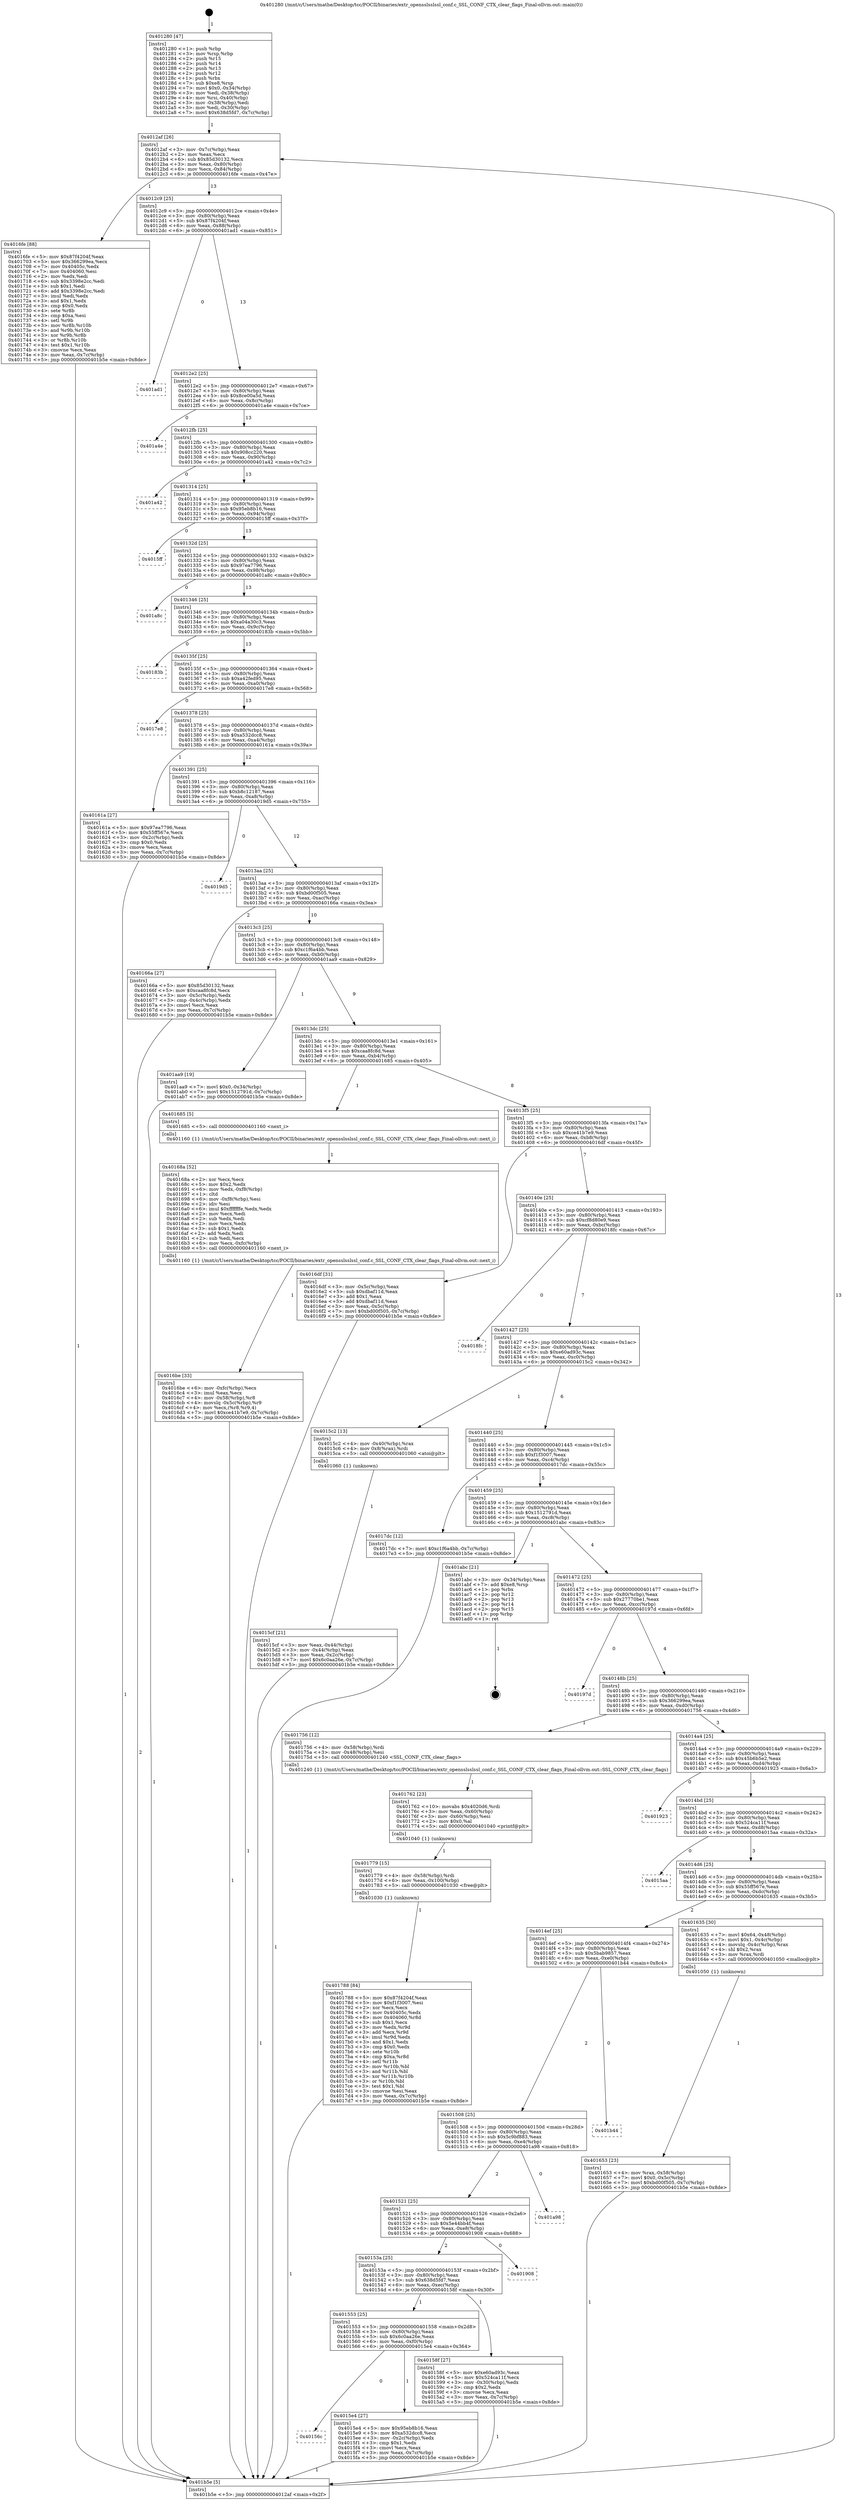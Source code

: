 digraph "0x401280" {
  label = "0x401280 (/mnt/c/Users/mathe/Desktop/tcc/POCII/binaries/extr_opensslsslssl_conf.c_SSL_CONF_CTX_clear_flags_Final-ollvm.out::main(0))"
  labelloc = "t"
  node[shape=record]

  Entry [label="",width=0.3,height=0.3,shape=circle,fillcolor=black,style=filled]
  "0x4012af" [label="{
     0x4012af [26]\l
     | [instrs]\l
     &nbsp;&nbsp;0x4012af \<+3\>: mov -0x7c(%rbp),%eax\l
     &nbsp;&nbsp;0x4012b2 \<+2\>: mov %eax,%ecx\l
     &nbsp;&nbsp;0x4012b4 \<+6\>: sub $0x85d30132,%ecx\l
     &nbsp;&nbsp;0x4012ba \<+3\>: mov %eax,-0x80(%rbp)\l
     &nbsp;&nbsp;0x4012bd \<+6\>: mov %ecx,-0x84(%rbp)\l
     &nbsp;&nbsp;0x4012c3 \<+6\>: je 00000000004016fe \<main+0x47e\>\l
  }"]
  "0x4016fe" [label="{
     0x4016fe [88]\l
     | [instrs]\l
     &nbsp;&nbsp;0x4016fe \<+5\>: mov $0x87f4204f,%eax\l
     &nbsp;&nbsp;0x401703 \<+5\>: mov $0x366299ea,%ecx\l
     &nbsp;&nbsp;0x401708 \<+7\>: mov 0x40405c,%edx\l
     &nbsp;&nbsp;0x40170f \<+7\>: mov 0x404060,%esi\l
     &nbsp;&nbsp;0x401716 \<+2\>: mov %edx,%edi\l
     &nbsp;&nbsp;0x401718 \<+6\>: sub $0x3398e2cc,%edi\l
     &nbsp;&nbsp;0x40171e \<+3\>: sub $0x1,%edi\l
     &nbsp;&nbsp;0x401721 \<+6\>: add $0x3398e2cc,%edi\l
     &nbsp;&nbsp;0x401727 \<+3\>: imul %edi,%edx\l
     &nbsp;&nbsp;0x40172a \<+3\>: and $0x1,%edx\l
     &nbsp;&nbsp;0x40172d \<+3\>: cmp $0x0,%edx\l
     &nbsp;&nbsp;0x401730 \<+4\>: sete %r8b\l
     &nbsp;&nbsp;0x401734 \<+3\>: cmp $0xa,%esi\l
     &nbsp;&nbsp;0x401737 \<+4\>: setl %r9b\l
     &nbsp;&nbsp;0x40173b \<+3\>: mov %r8b,%r10b\l
     &nbsp;&nbsp;0x40173e \<+3\>: and %r9b,%r10b\l
     &nbsp;&nbsp;0x401741 \<+3\>: xor %r9b,%r8b\l
     &nbsp;&nbsp;0x401744 \<+3\>: or %r8b,%r10b\l
     &nbsp;&nbsp;0x401747 \<+4\>: test $0x1,%r10b\l
     &nbsp;&nbsp;0x40174b \<+3\>: cmovne %ecx,%eax\l
     &nbsp;&nbsp;0x40174e \<+3\>: mov %eax,-0x7c(%rbp)\l
     &nbsp;&nbsp;0x401751 \<+5\>: jmp 0000000000401b5e \<main+0x8de\>\l
  }"]
  "0x4012c9" [label="{
     0x4012c9 [25]\l
     | [instrs]\l
     &nbsp;&nbsp;0x4012c9 \<+5\>: jmp 00000000004012ce \<main+0x4e\>\l
     &nbsp;&nbsp;0x4012ce \<+3\>: mov -0x80(%rbp),%eax\l
     &nbsp;&nbsp;0x4012d1 \<+5\>: sub $0x87f4204f,%eax\l
     &nbsp;&nbsp;0x4012d6 \<+6\>: mov %eax,-0x88(%rbp)\l
     &nbsp;&nbsp;0x4012dc \<+6\>: je 0000000000401ad1 \<main+0x851\>\l
  }"]
  Exit [label="",width=0.3,height=0.3,shape=circle,fillcolor=black,style=filled,peripheries=2]
  "0x401ad1" [label="{
     0x401ad1\l
  }", style=dashed]
  "0x4012e2" [label="{
     0x4012e2 [25]\l
     | [instrs]\l
     &nbsp;&nbsp;0x4012e2 \<+5\>: jmp 00000000004012e7 \<main+0x67\>\l
     &nbsp;&nbsp;0x4012e7 \<+3\>: mov -0x80(%rbp),%eax\l
     &nbsp;&nbsp;0x4012ea \<+5\>: sub $0x8ce00a5d,%eax\l
     &nbsp;&nbsp;0x4012ef \<+6\>: mov %eax,-0x8c(%rbp)\l
     &nbsp;&nbsp;0x4012f5 \<+6\>: je 0000000000401a4e \<main+0x7ce\>\l
  }"]
  "0x401788" [label="{
     0x401788 [84]\l
     | [instrs]\l
     &nbsp;&nbsp;0x401788 \<+5\>: mov $0x87f4204f,%eax\l
     &nbsp;&nbsp;0x40178d \<+5\>: mov $0xf1f3007,%esi\l
     &nbsp;&nbsp;0x401792 \<+2\>: xor %ecx,%ecx\l
     &nbsp;&nbsp;0x401794 \<+7\>: mov 0x40405c,%edx\l
     &nbsp;&nbsp;0x40179b \<+8\>: mov 0x404060,%r8d\l
     &nbsp;&nbsp;0x4017a3 \<+3\>: sub $0x1,%ecx\l
     &nbsp;&nbsp;0x4017a6 \<+3\>: mov %edx,%r9d\l
     &nbsp;&nbsp;0x4017a9 \<+3\>: add %ecx,%r9d\l
     &nbsp;&nbsp;0x4017ac \<+4\>: imul %r9d,%edx\l
     &nbsp;&nbsp;0x4017b0 \<+3\>: and $0x1,%edx\l
     &nbsp;&nbsp;0x4017b3 \<+3\>: cmp $0x0,%edx\l
     &nbsp;&nbsp;0x4017b6 \<+4\>: sete %r10b\l
     &nbsp;&nbsp;0x4017ba \<+4\>: cmp $0xa,%r8d\l
     &nbsp;&nbsp;0x4017be \<+4\>: setl %r11b\l
     &nbsp;&nbsp;0x4017c2 \<+3\>: mov %r10b,%bl\l
     &nbsp;&nbsp;0x4017c5 \<+3\>: and %r11b,%bl\l
     &nbsp;&nbsp;0x4017c8 \<+3\>: xor %r11b,%r10b\l
     &nbsp;&nbsp;0x4017cb \<+3\>: or %r10b,%bl\l
     &nbsp;&nbsp;0x4017ce \<+3\>: test $0x1,%bl\l
     &nbsp;&nbsp;0x4017d1 \<+3\>: cmovne %esi,%eax\l
     &nbsp;&nbsp;0x4017d4 \<+3\>: mov %eax,-0x7c(%rbp)\l
     &nbsp;&nbsp;0x4017d7 \<+5\>: jmp 0000000000401b5e \<main+0x8de\>\l
  }"]
  "0x401a4e" [label="{
     0x401a4e\l
  }", style=dashed]
  "0x4012fb" [label="{
     0x4012fb [25]\l
     | [instrs]\l
     &nbsp;&nbsp;0x4012fb \<+5\>: jmp 0000000000401300 \<main+0x80\>\l
     &nbsp;&nbsp;0x401300 \<+3\>: mov -0x80(%rbp),%eax\l
     &nbsp;&nbsp;0x401303 \<+5\>: sub $0x908cc220,%eax\l
     &nbsp;&nbsp;0x401308 \<+6\>: mov %eax,-0x90(%rbp)\l
     &nbsp;&nbsp;0x40130e \<+6\>: je 0000000000401a42 \<main+0x7c2\>\l
  }"]
  "0x401779" [label="{
     0x401779 [15]\l
     | [instrs]\l
     &nbsp;&nbsp;0x401779 \<+4\>: mov -0x58(%rbp),%rdi\l
     &nbsp;&nbsp;0x40177d \<+6\>: mov %eax,-0x100(%rbp)\l
     &nbsp;&nbsp;0x401783 \<+5\>: call 0000000000401030 \<free@plt\>\l
     | [calls]\l
     &nbsp;&nbsp;0x401030 \{1\} (unknown)\l
  }"]
  "0x401a42" [label="{
     0x401a42\l
  }", style=dashed]
  "0x401314" [label="{
     0x401314 [25]\l
     | [instrs]\l
     &nbsp;&nbsp;0x401314 \<+5\>: jmp 0000000000401319 \<main+0x99\>\l
     &nbsp;&nbsp;0x401319 \<+3\>: mov -0x80(%rbp),%eax\l
     &nbsp;&nbsp;0x40131c \<+5\>: sub $0x95eb8b16,%eax\l
     &nbsp;&nbsp;0x401321 \<+6\>: mov %eax,-0x94(%rbp)\l
     &nbsp;&nbsp;0x401327 \<+6\>: je 00000000004015ff \<main+0x37f\>\l
  }"]
  "0x401762" [label="{
     0x401762 [23]\l
     | [instrs]\l
     &nbsp;&nbsp;0x401762 \<+10\>: movabs $0x4020d6,%rdi\l
     &nbsp;&nbsp;0x40176c \<+3\>: mov %eax,-0x60(%rbp)\l
     &nbsp;&nbsp;0x40176f \<+3\>: mov -0x60(%rbp),%esi\l
     &nbsp;&nbsp;0x401772 \<+2\>: mov $0x0,%al\l
     &nbsp;&nbsp;0x401774 \<+5\>: call 0000000000401040 \<printf@plt\>\l
     | [calls]\l
     &nbsp;&nbsp;0x401040 \{1\} (unknown)\l
  }"]
  "0x4015ff" [label="{
     0x4015ff\l
  }", style=dashed]
  "0x40132d" [label="{
     0x40132d [25]\l
     | [instrs]\l
     &nbsp;&nbsp;0x40132d \<+5\>: jmp 0000000000401332 \<main+0xb2\>\l
     &nbsp;&nbsp;0x401332 \<+3\>: mov -0x80(%rbp),%eax\l
     &nbsp;&nbsp;0x401335 \<+5\>: sub $0x97ea7796,%eax\l
     &nbsp;&nbsp;0x40133a \<+6\>: mov %eax,-0x98(%rbp)\l
     &nbsp;&nbsp;0x401340 \<+6\>: je 0000000000401a8c \<main+0x80c\>\l
  }"]
  "0x4016be" [label="{
     0x4016be [33]\l
     | [instrs]\l
     &nbsp;&nbsp;0x4016be \<+6\>: mov -0xfc(%rbp),%ecx\l
     &nbsp;&nbsp;0x4016c4 \<+3\>: imul %eax,%ecx\l
     &nbsp;&nbsp;0x4016c7 \<+4\>: mov -0x58(%rbp),%r8\l
     &nbsp;&nbsp;0x4016cb \<+4\>: movslq -0x5c(%rbp),%r9\l
     &nbsp;&nbsp;0x4016cf \<+4\>: mov %ecx,(%r8,%r9,4)\l
     &nbsp;&nbsp;0x4016d3 \<+7\>: movl $0xce41b7e9,-0x7c(%rbp)\l
     &nbsp;&nbsp;0x4016da \<+5\>: jmp 0000000000401b5e \<main+0x8de\>\l
  }"]
  "0x401a8c" [label="{
     0x401a8c\l
  }", style=dashed]
  "0x401346" [label="{
     0x401346 [25]\l
     | [instrs]\l
     &nbsp;&nbsp;0x401346 \<+5\>: jmp 000000000040134b \<main+0xcb\>\l
     &nbsp;&nbsp;0x40134b \<+3\>: mov -0x80(%rbp),%eax\l
     &nbsp;&nbsp;0x40134e \<+5\>: sub $0xa04a30c3,%eax\l
     &nbsp;&nbsp;0x401353 \<+6\>: mov %eax,-0x9c(%rbp)\l
     &nbsp;&nbsp;0x401359 \<+6\>: je 000000000040183b \<main+0x5bb\>\l
  }"]
  "0x40168a" [label="{
     0x40168a [52]\l
     | [instrs]\l
     &nbsp;&nbsp;0x40168a \<+2\>: xor %ecx,%ecx\l
     &nbsp;&nbsp;0x40168c \<+5\>: mov $0x2,%edx\l
     &nbsp;&nbsp;0x401691 \<+6\>: mov %edx,-0xf8(%rbp)\l
     &nbsp;&nbsp;0x401697 \<+1\>: cltd\l
     &nbsp;&nbsp;0x401698 \<+6\>: mov -0xf8(%rbp),%esi\l
     &nbsp;&nbsp;0x40169e \<+2\>: idiv %esi\l
     &nbsp;&nbsp;0x4016a0 \<+6\>: imul $0xfffffffe,%edx,%edx\l
     &nbsp;&nbsp;0x4016a6 \<+2\>: mov %ecx,%edi\l
     &nbsp;&nbsp;0x4016a8 \<+2\>: sub %edx,%edi\l
     &nbsp;&nbsp;0x4016aa \<+2\>: mov %ecx,%edx\l
     &nbsp;&nbsp;0x4016ac \<+3\>: sub $0x1,%edx\l
     &nbsp;&nbsp;0x4016af \<+2\>: add %edx,%edi\l
     &nbsp;&nbsp;0x4016b1 \<+2\>: sub %edi,%ecx\l
     &nbsp;&nbsp;0x4016b3 \<+6\>: mov %ecx,-0xfc(%rbp)\l
     &nbsp;&nbsp;0x4016b9 \<+5\>: call 0000000000401160 \<next_i\>\l
     | [calls]\l
     &nbsp;&nbsp;0x401160 \{1\} (/mnt/c/Users/mathe/Desktop/tcc/POCII/binaries/extr_opensslsslssl_conf.c_SSL_CONF_CTX_clear_flags_Final-ollvm.out::next_i)\l
  }"]
  "0x40183b" [label="{
     0x40183b\l
  }", style=dashed]
  "0x40135f" [label="{
     0x40135f [25]\l
     | [instrs]\l
     &nbsp;&nbsp;0x40135f \<+5\>: jmp 0000000000401364 \<main+0xe4\>\l
     &nbsp;&nbsp;0x401364 \<+3\>: mov -0x80(%rbp),%eax\l
     &nbsp;&nbsp;0x401367 \<+5\>: sub $0xa42fed95,%eax\l
     &nbsp;&nbsp;0x40136c \<+6\>: mov %eax,-0xa0(%rbp)\l
     &nbsp;&nbsp;0x401372 \<+6\>: je 00000000004017e8 \<main+0x568\>\l
  }"]
  "0x401653" [label="{
     0x401653 [23]\l
     | [instrs]\l
     &nbsp;&nbsp;0x401653 \<+4\>: mov %rax,-0x58(%rbp)\l
     &nbsp;&nbsp;0x401657 \<+7\>: movl $0x0,-0x5c(%rbp)\l
     &nbsp;&nbsp;0x40165e \<+7\>: movl $0xbd00f505,-0x7c(%rbp)\l
     &nbsp;&nbsp;0x401665 \<+5\>: jmp 0000000000401b5e \<main+0x8de\>\l
  }"]
  "0x4017e8" [label="{
     0x4017e8\l
  }", style=dashed]
  "0x401378" [label="{
     0x401378 [25]\l
     | [instrs]\l
     &nbsp;&nbsp;0x401378 \<+5\>: jmp 000000000040137d \<main+0xfd\>\l
     &nbsp;&nbsp;0x40137d \<+3\>: mov -0x80(%rbp),%eax\l
     &nbsp;&nbsp;0x401380 \<+5\>: sub $0xa532dcc8,%eax\l
     &nbsp;&nbsp;0x401385 \<+6\>: mov %eax,-0xa4(%rbp)\l
     &nbsp;&nbsp;0x40138b \<+6\>: je 000000000040161a \<main+0x39a\>\l
  }"]
  "0x40156c" [label="{
     0x40156c\l
  }", style=dashed]
  "0x40161a" [label="{
     0x40161a [27]\l
     | [instrs]\l
     &nbsp;&nbsp;0x40161a \<+5\>: mov $0x97ea7796,%eax\l
     &nbsp;&nbsp;0x40161f \<+5\>: mov $0x55ff567e,%ecx\l
     &nbsp;&nbsp;0x401624 \<+3\>: mov -0x2c(%rbp),%edx\l
     &nbsp;&nbsp;0x401627 \<+3\>: cmp $0x0,%edx\l
     &nbsp;&nbsp;0x40162a \<+3\>: cmove %ecx,%eax\l
     &nbsp;&nbsp;0x40162d \<+3\>: mov %eax,-0x7c(%rbp)\l
     &nbsp;&nbsp;0x401630 \<+5\>: jmp 0000000000401b5e \<main+0x8de\>\l
  }"]
  "0x401391" [label="{
     0x401391 [25]\l
     | [instrs]\l
     &nbsp;&nbsp;0x401391 \<+5\>: jmp 0000000000401396 \<main+0x116\>\l
     &nbsp;&nbsp;0x401396 \<+3\>: mov -0x80(%rbp),%eax\l
     &nbsp;&nbsp;0x401399 \<+5\>: sub $0xb8c12187,%eax\l
     &nbsp;&nbsp;0x40139e \<+6\>: mov %eax,-0xa8(%rbp)\l
     &nbsp;&nbsp;0x4013a4 \<+6\>: je 00000000004019d5 \<main+0x755\>\l
  }"]
  "0x4015e4" [label="{
     0x4015e4 [27]\l
     | [instrs]\l
     &nbsp;&nbsp;0x4015e4 \<+5\>: mov $0x95eb8b16,%eax\l
     &nbsp;&nbsp;0x4015e9 \<+5\>: mov $0xa532dcc8,%ecx\l
     &nbsp;&nbsp;0x4015ee \<+3\>: mov -0x2c(%rbp),%edx\l
     &nbsp;&nbsp;0x4015f1 \<+3\>: cmp $0x1,%edx\l
     &nbsp;&nbsp;0x4015f4 \<+3\>: cmovl %ecx,%eax\l
     &nbsp;&nbsp;0x4015f7 \<+3\>: mov %eax,-0x7c(%rbp)\l
     &nbsp;&nbsp;0x4015fa \<+5\>: jmp 0000000000401b5e \<main+0x8de\>\l
  }"]
  "0x4019d5" [label="{
     0x4019d5\l
  }", style=dashed]
  "0x4013aa" [label="{
     0x4013aa [25]\l
     | [instrs]\l
     &nbsp;&nbsp;0x4013aa \<+5\>: jmp 00000000004013af \<main+0x12f\>\l
     &nbsp;&nbsp;0x4013af \<+3\>: mov -0x80(%rbp),%eax\l
     &nbsp;&nbsp;0x4013b2 \<+5\>: sub $0xbd00f505,%eax\l
     &nbsp;&nbsp;0x4013b7 \<+6\>: mov %eax,-0xac(%rbp)\l
     &nbsp;&nbsp;0x4013bd \<+6\>: je 000000000040166a \<main+0x3ea\>\l
  }"]
  "0x4015cf" [label="{
     0x4015cf [21]\l
     | [instrs]\l
     &nbsp;&nbsp;0x4015cf \<+3\>: mov %eax,-0x44(%rbp)\l
     &nbsp;&nbsp;0x4015d2 \<+3\>: mov -0x44(%rbp),%eax\l
     &nbsp;&nbsp;0x4015d5 \<+3\>: mov %eax,-0x2c(%rbp)\l
     &nbsp;&nbsp;0x4015d8 \<+7\>: movl $0x6c0aa26e,-0x7c(%rbp)\l
     &nbsp;&nbsp;0x4015df \<+5\>: jmp 0000000000401b5e \<main+0x8de\>\l
  }"]
  "0x40166a" [label="{
     0x40166a [27]\l
     | [instrs]\l
     &nbsp;&nbsp;0x40166a \<+5\>: mov $0x85d30132,%eax\l
     &nbsp;&nbsp;0x40166f \<+5\>: mov $0xcaa8fc8d,%ecx\l
     &nbsp;&nbsp;0x401674 \<+3\>: mov -0x5c(%rbp),%edx\l
     &nbsp;&nbsp;0x401677 \<+3\>: cmp -0x4c(%rbp),%edx\l
     &nbsp;&nbsp;0x40167a \<+3\>: cmovl %ecx,%eax\l
     &nbsp;&nbsp;0x40167d \<+3\>: mov %eax,-0x7c(%rbp)\l
     &nbsp;&nbsp;0x401680 \<+5\>: jmp 0000000000401b5e \<main+0x8de\>\l
  }"]
  "0x4013c3" [label="{
     0x4013c3 [25]\l
     | [instrs]\l
     &nbsp;&nbsp;0x4013c3 \<+5\>: jmp 00000000004013c8 \<main+0x148\>\l
     &nbsp;&nbsp;0x4013c8 \<+3\>: mov -0x80(%rbp),%eax\l
     &nbsp;&nbsp;0x4013cb \<+5\>: sub $0xc1f6a4bb,%eax\l
     &nbsp;&nbsp;0x4013d0 \<+6\>: mov %eax,-0xb0(%rbp)\l
     &nbsp;&nbsp;0x4013d6 \<+6\>: je 0000000000401aa9 \<main+0x829\>\l
  }"]
  "0x401280" [label="{
     0x401280 [47]\l
     | [instrs]\l
     &nbsp;&nbsp;0x401280 \<+1\>: push %rbp\l
     &nbsp;&nbsp;0x401281 \<+3\>: mov %rsp,%rbp\l
     &nbsp;&nbsp;0x401284 \<+2\>: push %r15\l
     &nbsp;&nbsp;0x401286 \<+2\>: push %r14\l
     &nbsp;&nbsp;0x401288 \<+2\>: push %r13\l
     &nbsp;&nbsp;0x40128a \<+2\>: push %r12\l
     &nbsp;&nbsp;0x40128c \<+1\>: push %rbx\l
     &nbsp;&nbsp;0x40128d \<+7\>: sub $0xe8,%rsp\l
     &nbsp;&nbsp;0x401294 \<+7\>: movl $0x0,-0x34(%rbp)\l
     &nbsp;&nbsp;0x40129b \<+3\>: mov %edi,-0x38(%rbp)\l
     &nbsp;&nbsp;0x40129e \<+4\>: mov %rsi,-0x40(%rbp)\l
     &nbsp;&nbsp;0x4012a2 \<+3\>: mov -0x38(%rbp),%edi\l
     &nbsp;&nbsp;0x4012a5 \<+3\>: mov %edi,-0x30(%rbp)\l
     &nbsp;&nbsp;0x4012a8 \<+7\>: movl $0x638d5fd7,-0x7c(%rbp)\l
  }"]
  "0x401aa9" [label="{
     0x401aa9 [19]\l
     | [instrs]\l
     &nbsp;&nbsp;0x401aa9 \<+7\>: movl $0x0,-0x34(%rbp)\l
     &nbsp;&nbsp;0x401ab0 \<+7\>: movl $0x1512791d,-0x7c(%rbp)\l
     &nbsp;&nbsp;0x401ab7 \<+5\>: jmp 0000000000401b5e \<main+0x8de\>\l
  }"]
  "0x4013dc" [label="{
     0x4013dc [25]\l
     | [instrs]\l
     &nbsp;&nbsp;0x4013dc \<+5\>: jmp 00000000004013e1 \<main+0x161\>\l
     &nbsp;&nbsp;0x4013e1 \<+3\>: mov -0x80(%rbp),%eax\l
     &nbsp;&nbsp;0x4013e4 \<+5\>: sub $0xcaa8fc8d,%eax\l
     &nbsp;&nbsp;0x4013e9 \<+6\>: mov %eax,-0xb4(%rbp)\l
     &nbsp;&nbsp;0x4013ef \<+6\>: je 0000000000401685 \<main+0x405\>\l
  }"]
  "0x401b5e" [label="{
     0x401b5e [5]\l
     | [instrs]\l
     &nbsp;&nbsp;0x401b5e \<+5\>: jmp 00000000004012af \<main+0x2f\>\l
  }"]
  "0x401685" [label="{
     0x401685 [5]\l
     | [instrs]\l
     &nbsp;&nbsp;0x401685 \<+5\>: call 0000000000401160 \<next_i\>\l
     | [calls]\l
     &nbsp;&nbsp;0x401160 \{1\} (/mnt/c/Users/mathe/Desktop/tcc/POCII/binaries/extr_opensslsslssl_conf.c_SSL_CONF_CTX_clear_flags_Final-ollvm.out::next_i)\l
  }"]
  "0x4013f5" [label="{
     0x4013f5 [25]\l
     | [instrs]\l
     &nbsp;&nbsp;0x4013f5 \<+5\>: jmp 00000000004013fa \<main+0x17a\>\l
     &nbsp;&nbsp;0x4013fa \<+3\>: mov -0x80(%rbp),%eax\l
     &nbsp;&nbsp;0x4013fd \<+5\>: sub $0xce41b7e9,%eax\l
     &nbsp;&nbsp;0x401402 \<+6\>: mov %eax,-0xb8(%rbp)\l
     &nbsp;&nbsp;0x401408 \<+6\>: je 00000000004016df \<main+0x45f\>\l
  }"]
  "0x401553" [label="{
     0x401553 [25]\l
     | [instrs]\l
     &nbsp;&nbsp;0x401553 \<+5\>: jmp 0000000000401558 \<main+0x2d8\>\l
     &nbsp;&nbsp;0x401558 \<+3\>: mov -0x80(%rbp),%eax\l
     &nbsp;&nbsp;0x40155b \<+5\>: sub $0x6c0aa26e,%eax\l
     &nbsp;&nbsp;0x401560 \<+6\>: mov %eax,-0xf0(%rbp)\l
     &nbsp;&nbsp;0x401566 \<+6\>: je 00000000004015e4 \<main+0x364\>\l
  }"]
  "0x4016df" [label="{
     0x4016df [31]\l
     | [instrs]\l
     &nbsp;&nbsp;0x4016df \<+3\>: mov -0x5c(%rbp),%eax\l
     &nbsp;&nbsp;0x4016e2 \<+5\>: sub $0xdbaf11d,%eax\l
     &nbsp;&nbsp;0x4016e7 \<+3\>: add $0x1,%eax\l
     &nbsp;&nbsp;0x4016ea \<+5\>: add $0xdbaf11d,%eax\l
     &nbsp;&nbsp;0x4016ef \<+3\>: mov %eax,-0x5c(%rbp)\l
     &nbsp;&nbsp;0x4016f2 \<+7\>: movl $0xbd00f505,-0x7c(%rbp)\l
     &nbsp;&nbsp;0x4016f9 \<+5\>: jmp 0000000000401b5e \<main+0x8de\>\l
  }"]
  "0x40140e" [label="{
     0x40140e [25]\l
     | [instrs]\l
     &nbsp;&nbsp;0x40140e \<+5\>: jmp 0000000000401413 \<main+0x193\>\l
     &nbsp;&nbsp;0x401413 \<+3\>: mov -0x80(%rbp),%eax\l
     &nbsp;&nbsp;0x401416 \<+5\>: sub $0xcf8d80e9,%eax\l
     &nbsp;&nbsp;0x40141b \<+6\>: mov %eax,-0xbc(%rbp)\l
     &nbsp;&nbsp;0x401421 \<+6\>: je 00000000004018fc \<main+0x67c\>\l
  }"]
  "0x40158f" [label="{
     0x40158f [27]\l
     | [instrs]\l
     &nbsp;&nbsp;0x40158f \<+5\>: mov $0xe60ad93c,%eax\l
     &nbsp;&nbsp;0x401594 \<+5\>: mov $0x524ca11f,%ecx\l
     &nbsp;&nbsp;0x401599 \<+3\>: mov -0x30(%rbp),%edx\l
     &nbsp;&nbsp;0x40159c \<+3\>: cmp $0x2,%edx\l
     &nbsp;&nbsp;0x40159f \<+3\>: cmovne %ecx,%eax\l
     &nbsp;&nbsp;0x4015a2 \<+3\>: mov %eax,-0x7c(%rbp)\l
     &nbsp;&nbsp;0x4015a5 \<+5\>: jmp 0000000000401b5e \<main+0x8de\>\l
  }"]
  "0x4018fc" [label="{
     0x4018fc\l
  }", style=dashed]
  "0x401427" [label="{
     0x401427 [25]\l
     | [instrs]\l
     &nbsp;&nbsp;0x401427 \<+5\>: jmp 000000000040142c \<main+0x1ac\>\l
     &nbsp;&nbsp;0x40142c \<+3\>: mov -0x80(%rbp),%eax\l
     &nbsp;&nbsp;0x40142f \<+5\>: sub $0xe60ad93c,%eax\l
     &nbsp;&nbsp;0x401434 \<+6\>: mov %eax,-0xc0(%rbp)\l
     &nbsp;&nbsp;0x40143a \<+6\>: je 00000000004015c2 \<main+0x342\>\l
  }"]
  "0x40153a" [label="{
     0x40153a [25]\l
     | [instrs]\l
     &nbsp;&nbsp;0x40153a \<+5\>: jmp 000000000040153f \<main+0x2bf\>\l
     &nbsp;&nbsp;0x40153f \<+3\>: mov -0x80(%rbp),%eax\l
     &nbsp;&nbsp;0x401542 \<+5\>: sub $0x638d5fd7,%eax\l
     &nbsp;&nbsp;0x401547 \<+6\>: mov %eax,-0xec(%rbp)\l
     &nbsp;&nbsp;0x40154d \<+6\>: je 000000000040158f \<main+0x30f\>\l
  }"]
  "0x4015c2" [label="{
     0x4015c2 [13]\l
     | [instrs]\l
     &nbsp;&nbsp;0x4015c2 \<+4\>: mov -0x40(%rbp),%rax\l
     &nbsp;&nbsp;0x4015c6 \<+4\>: mov 0x8(%rax),%rdi\l
     &nbsp;&nbsp;0x4015ca \<+5\>: call 0000000000401060 \<atoi@plt\>\l
     | [calls]\l
     &nbsp;&nbsp;0x401060 \{1\} (unknown)\l
  }"]
  "0x401440" [label="{
     0x401440 [25]\l
     | [instrs]\l
     &nbsp;&nbsp;0x401440 \<+5\>: jmp 0000000000401445 \<main+0x1c5\>\l
     &nbsp;&nbsp;0x401445 \<+3\>: mov -0x80(%rbp),%eax\l
     &nbsp;&nbsp;0x401448 \<+5\>: sub $0xf1f3007,%eax\l
     &nbsp;&nbsp;0x40144d \<+6\>: mov %eax,-0xc4(%rbp)\l
     &nbsp;&nbsp;0x401453 \<+6\>: je 00000000004017dc \<main+0x55c\>\l
  }"]
  "0x401908" [label="{
     0x401908\l
  }", style=dashed]
  "0x4017dc" [label="{
     0x4017dc [12]\l
     | [instrs]\l
     &nbsp;&nbsp;0x4017dc \<+7\>: movl $0xc1f6a4bb,-0x7c(%rbp)\l
     &nbsp;&nbsp;0x4017e3 \<+5\>: jmp 0000000000401b5e \<main+0x8de\>\l
  }"]
  "0x401459" [label="{
     0x401459 [25]\l
     | [instrs]\l
     &nbsp;&nbsp;0x401459 \<+5\>: jmp 000000000040145e \<main+0x1de\>\l
     &nbsp;&nbsp;0x40145e \<+3\>: mov -0x80(%rbp),%eax\l
     &nbsp;&nbsp;0x401461 \<+5\>: sub $0x1512791d,%eax\l
     &nbsp;&nbsp;0x401466 \<+6\>: mov %eax,-0xc8(%rbp)\l
     &nbsp;&nbsp;0x40146c \<+6\>: je 0000000000401abc \<main+0x83c\>\l
  }"]
  "0x401521" [label="{
     0x401521 [25]\l
     | [instrs]\l
     &nbsp;&nbsp;0x401521 \<+5\>: jmp 0000000000401526 \<main+0x2a6\>\l
     &nbsp;&nbsp;0x401526 \<+3\>: mov -0x80(%rbp),%eax\l
     &nbsp;&nbsp;0x401529 \<+5\>: sub $0x5e44bb4f,%eax\l
     &nbsp;&nbsp;0x40152e \<+6\>: mov %eax,-0xe8(%rbp)\l
     &nbsp;&nbsp;0x401534 \<+6\>: je 0000000000401908 \<main+0x688\>\l
  }"]
  "0x401abc" [label="{
     0x401abc [21]\l
     | [instrs]\l
     &nbsp;&nbsp;0x401abc \<+3\>: mov -0x34(%rbp),%eax\l
     &nbsp;&nbsp;0x401abf \<+7\>: add $0xe8,%rsp\l
     &nbsp;&nbsp;0x401ac6 \<+1\>: pop %rbx\l
     &nbsp;&nbsp;0x401ac7 \<+2\>: pop %r12\l
     &nbsp;&nbsp;0x401ac9 \<+2\>: pop %r13\l
     &nbsp;&nbsp;0x401acb \<+2\>: pop %r14\l
     &nbsp;&nbsp;0x401acd \<+2\>: pop %r15\l
     &nbsp;&nbsp;0x401acf \<+1\>: pop %rbp\l
     &nbsp;&nbsp;0x401ad0 \<+1\>: ret\l
  }"]
  "0x401472" [label="{
     0x401472 [25]\l
     | [instrs]\l
     &nbsp;&nbsp;0x401472 \<+5\>: jmp 0000000000401477 \<main+0x1f7\>\l
     &nbsp;&nbsp;0x401477 \<+3\>: mov -0x80(%rbp),%eax\l
     &nbsp;&nbsp;0x40147a \<+5\>: sub $0x27770be1,%eax\l
     &nbsp;&nbsp;0x40147f \<+6\>: mov %eax,-0xcc(%rbp)\l
     &nbsp;&nbsp;0x401485 \<+6\>: je 000000000040197d \<main+0x6fd\>\l
  }"]
  "0x401a98" [label="{
     0x401a98\l
  }", style=dashed]
  "0x40197d" [label="{
     0x40197d\l
  }", style=dashed]
  "0x40148b" [label="{
     0x40148b [25]\l
     | [instrs]\l
     &nbsp;&nbsp;0x40148b \<+5\>: jmp 0000000000401490 \<main+0x210\>\l
     &nbsp;&nbsp;0x401490 \<+3\>: mov -0x80(%rbp),%eax\l
     &nbsp;&nbsp;0x401493 \<+5\>: sub $0x366299ea,%eax\l
     &nbsp;&nbsp;0x401498 \<+6\>: mov %eax,-0xd0(%rbp)\l
     &nbsp;&nbsp;0x40149e \<+6\>: je 0000000000401756 \<main+0x4d6\>\l
  }"]
  "0x401508" [label="{
     0x401508 [25]\l
     | [instrs]\l
     &nbsp;&nbsp;0x401508 \<+5\>: jmp 000000000040150d \<main+0x28d\>\l
     &nbsp;&nbsp;0x40150d \<+3\>: mov -0x80(%rbp),%eax\l
     &nbsp;&nbsp;0x401510 \<+5\>: sub $0x5c9bf883,%eax\l
     &nbsp;&nbsp;0x401515 \<+6\>: mov %eax,-0xe4(%rbp)\l
     &nbsp;&nbsp;0x40151b \<+6\>: je 0000000000401a98 \<main+0x818\>\l
  }"]
  "0x401756" [label="{
     0x401756 [12]\l
     | [instrs]\l
     &nbsp;&nbsp;0x401756 \<+4\>: mov -0x58(%rbp),%rdi\l
     &nbsp;&nbsp;0x40175a \<+3\>: mov -0x48(%rbp),%esi\l
     &nbsp;&nbsp;0x40175d \<+5\>: call 0000000000401240 \<SSL_CONF_CTX_clear_flags\>\l
     | [calls]\l
     &nbsp;&nbsp;0x401240 \{1\} (/mnt/c/Users/mathe/Desktop/tcc/POCII/binaries/extr_opensslsslssl_conf.c_SSL_CONF_CTX_clear_flags_Final-ollvm.out::SSL_CONF_CTX_clear_flags)\l
  }"]
  "0x4014a4" [label="{
     0x4014a4 [25]\l
     | [instrs]\l
     &nbsp;&nbsp;0x4014a4 \<+5\>: jmp 00000000004014a9 \<main+0x229\>\l
     &nbsp;&nbsp;0x4014a9 \<+3\>: mov -0x80(%rbp),%eax\l
     &nbsp;&nbsp;0x4014ac \<+5\>: sub $0x45b6b5e2,%eax\l
     &nbsp;&nbsp;0x4014b1 \<+6\>: mov %eax,-0xd4(%rbp)\l
     &nbsp;&nbsp;0x4014b7 \<+6\>: je 0000000000401923 \<main+0x6a3\>\l
  }"]
  "0x401b44" [label="{
     0x401b44\l
  }", style=dashed]
  "0x401923" [label="{
     0x401923\l
  }", style=dashed]
  "0x4014bd" [label="{
     0x4014bd [25]\l
     | [instrs]\l
     &nbsp;&nbsp;0x4014bd \<+5\>: jmp 00000000004014c2 \<main+0x242\>\l
     &nbsp;&nbsp;0x4014c2 \<+3\>: mov -0x80(%rbp),%eax\l
     &nbsp;&nbsp;0x4014c5 \<+5\>: sub $0x524ca11f,%eax\l
     &nbsp;&nbsp;0x4014ca \<+6\>: mov %eax,-0xd8(%rbp)\l
     &nbsp;&nbsp;0x4014d0 \<+6\>: je 00000000004015aa \<main+0x32a\>\l
  }"]
  "0x4014ef" [label="{
     0x4014ef [25]\l
     | [instrs]\l
     &nbsp;&nbsp;0x4014ef \<+5\>: jmp 00000000004014f4 \<main+0x274\>\l
     &nbsp;&nbsp;0x4014f4 \<+3\>: mov -0x80(%rbp),%eax\l
     &nbsp;&nbsp;0x4014f7 \<+5\>: sub $0x5bab9857,%eax\l
     &nbsp;&nbsp;0x4014fc \<+6\>: mov %eax,-0xe0(%rbp)\l
     &nbsp;&nbsp;0x401502 \<+6\>: je 0000000000401b44 \<main+0x8c4\>\l
  }"]
  "0x4015aa" [label="{
     0x4015aa\l
  }", style=dashed]
  "0x4014d6" [label="{
     0x4014d6 [25]\l
     | [instrs]\l
     &nbsp;&nbsp;0x4014d6 \<+5\>: jmp 00000000004014db \<main+0x25b\>\l
     &nbsp;&nbsp;0x4014db \<+3\>: mov -0x80(%rbp),%eax\l
     &nbsp;&nbsp;0x4014de \<+5\>: sub $0x55ff567e,%eax\l
     &nbsp;&nbsp;0x4014e3 \<+6\>: mov %eax,-0xdc(%rbp)\l
     &nbsp;&nbsp;0x4014e9 \<+6\>: je 0000000000401635 \<main+0x3b5\>\l
  }"]
  "0x401635" [label="{
     0x401635 [30]\l
     | [instrs]\l
     &nbsp;&nbsp;0x401635 \<+7\>: movl $0x64,-0x48(%rbp)\l
     &nbsp;&nbsp;0x40163c \<+7\>: movl $0x1,-0x4c(%rbp)\l
     &nbsp;&nbsp;0x401643 \<+4\>: movslq -0x4c(%rbp),%rax\l
     &nbsp;&nbsp;0x401647 \<+4\>: shl $0x2,%rax\l
     &nbsp;&nbsp;0x40164b \<+3\>: mov %rax,%rdi\l
     &nbsp;&nbsp;0x40164e \<+5\>: call 0000000000401050 \<malloc@plt\>\l
     | [calls]\l
     &nbsp;&nbsp;0x401050 \{1\} (unknown)\l
  }"]
  Entry -> "0x401280" [label=" 1"]
  "0x4012af" -> "0x4016fe" [label=" 1"]
  "0x4012af" -> "0x4012c9" [label=" 13"]
  "0x401abc" -> Exit [label=" 1"]
  "0x4012c9" -> "0x401ad1" [label=" 0"]
  "0x4012c9" -> "0x4012e2" [label=" 13"]
  "0x401aa9" -> "0x401b5e" [label=" 1"]
  "0x4012e2" -> "0x401a4e" [label=" 0"]
  "0x4012e2" -> "0x4012fb" [label=" 13"]
  "0x4017dc" -> "0x401b5e" [label=" 1"]
  "0x4012fb" -> "0x401a42" [label=" 0"]
  "0x4012fb" -> "0x401314" [label=" 13"]
  "0x401788" -> "0x401b5e" [label=" 1"]
  "0x401314" -> "0x4015ff" [label=" 0"]
  "0x401314" -> "0x40132d" [label=" 13"]
  "0x401779" -> "0x401788" [label=" 1"]
  "0x40132d" -> "0x401a8c" [label=" 0"]
  "0x40132d" -> "0x401346" [label=" 13"]
  "0x401762" -> "0x401779" [label=" 1"]
  "0x401346" -> "0x40183b" [label=" 0"]
  "0x401346" -> "0x40135f" [label=" 13"]
  "0x401756" -> "0x401762" [label=" 1"]
  "0x40135f" -> "0x4017e8" [label=" 0"]
  "0x40135f" -> "0x401378" [label=" 13"]
  "0x4016fe" -> "0x401b5e" [label=" 1"]
  "0x401378" -> "0x40161a" [label=" 1"]
  "0x401378" -> "0x401391" [label=" 12"]
  "0x4016df" -> "0x401b5e" [label=" 1"]
  "0x401391" -> "0x4019d5" [label=" 0"]
  "0x401391" -> "0x4013aa" [label=" 12"]
  "0x4016be" -> "0x401b5e" [label=" 1"]
  "0x4013aa" -> "0x40166a" [label=" 2"]
  "0x4013aa" -> "0x4013c3" [label=" 10"]
  "0x401685" -> "0x40168a" [label=" 1"]
  "0x4013c3" -> "0x401aa9" [label=" 1"]
  "0x4013c3" -> "0x4013dc" [label=" 9"]
  "0x40166a" -> "0x401b5e" [label=" 2"]
  "0x4013dc" -> "0x401685" [label=" 1"]
  "0x4013dc" -> "0x4013f5" [label=" 8"]
  "0x401653" -> "0x401b5e" [label=" 1"]
  "0x4013f5" -> "0x4016df" [label=" 1"]
  "0x4013f5" -> "0x40140e" [label=" 7"]
  "0x401635" -> "0x401653" [label=" 1"]
  "0x40140e" -> "0x4018fc" [label=" 0"]
  "0x40140e" -> "0x401427" [label=" 7"]
  "0x40161a" -> "0x401b5e" [label=" 1"]
  "0x401427" -> "0x4015c2" [label=" 1"]
  "0x401427" -> "0x401440" [label=" 6"]
  "0x401553" -> "0x40156c" [label=" 0"]
  "0x401440" -> "0x4017dc" [label=" 1"]
  "0x401440" -> "0x401459" [label=" 5"]
  "0x401553" -> "0x4015e4" [label=" 1"]
  "0x401459" -> "0x401abc" [label=" 1"]
  "0x401459" -> "0x401472" [label=" 4"]
  "0x4015cf" -> "0x401b5e" [label=" 1"]
  "0x401472" -> "0x40197d" [label=" 0"]
  "0x401472" -> "0x40148b" [label=" 4"]
  "0x4015c2" -> "0x4015cf" [label=" 1"]
  "0x40148b" -> "0x401756" [label=" 1"]
  "0x40148b" -> "0x4014a4" [label=" 3"]
  "0x401280" -> "0x4012af" [label=" 1"]
  "0x4014a4" -> "0x401923" [label=" 0"]
  "0x4014a4" -> "0x4014bd" [label=" 3"]
  "0x40158f" -> "0x401b5e" [label=" 1"]
  "0x4014bd" -> "0x4015aa" [label=" 0"]
  "0x4014bd" -> "0x4014d6" [label=" 3"]
  "0x40153a" -> "0x40158f" [label=" 1"]
  "0x4014d6" -> "0x401635" [label=" 1"]
  "0x4014d6" -> "0x4014ef" [label=" 2"]
  "0x40153a" -> "0x401553" [label=" 1"]
  "0x4014ef" -> "0x401b44" [label=" 0"]
  "0x4014ef" -> "0x401508" [label=" 2"]
  "0x401b5e" -> "0x4012af" [label=" 13"]
  "0x401508" -> "0x401a98" [label=" 0"]
  "0x401508" -> "0x401521" [label=" 2"]
  "0x40168a" -> "0x4016be" [label=" 1"]
  "0x401521" -> "0x401908" [label=" 0"]
  "0x401521" -> "0x40153a" [label=" 2"]
  "0x4015e4" -> "0x401b5e" [label=" 1"]
}
